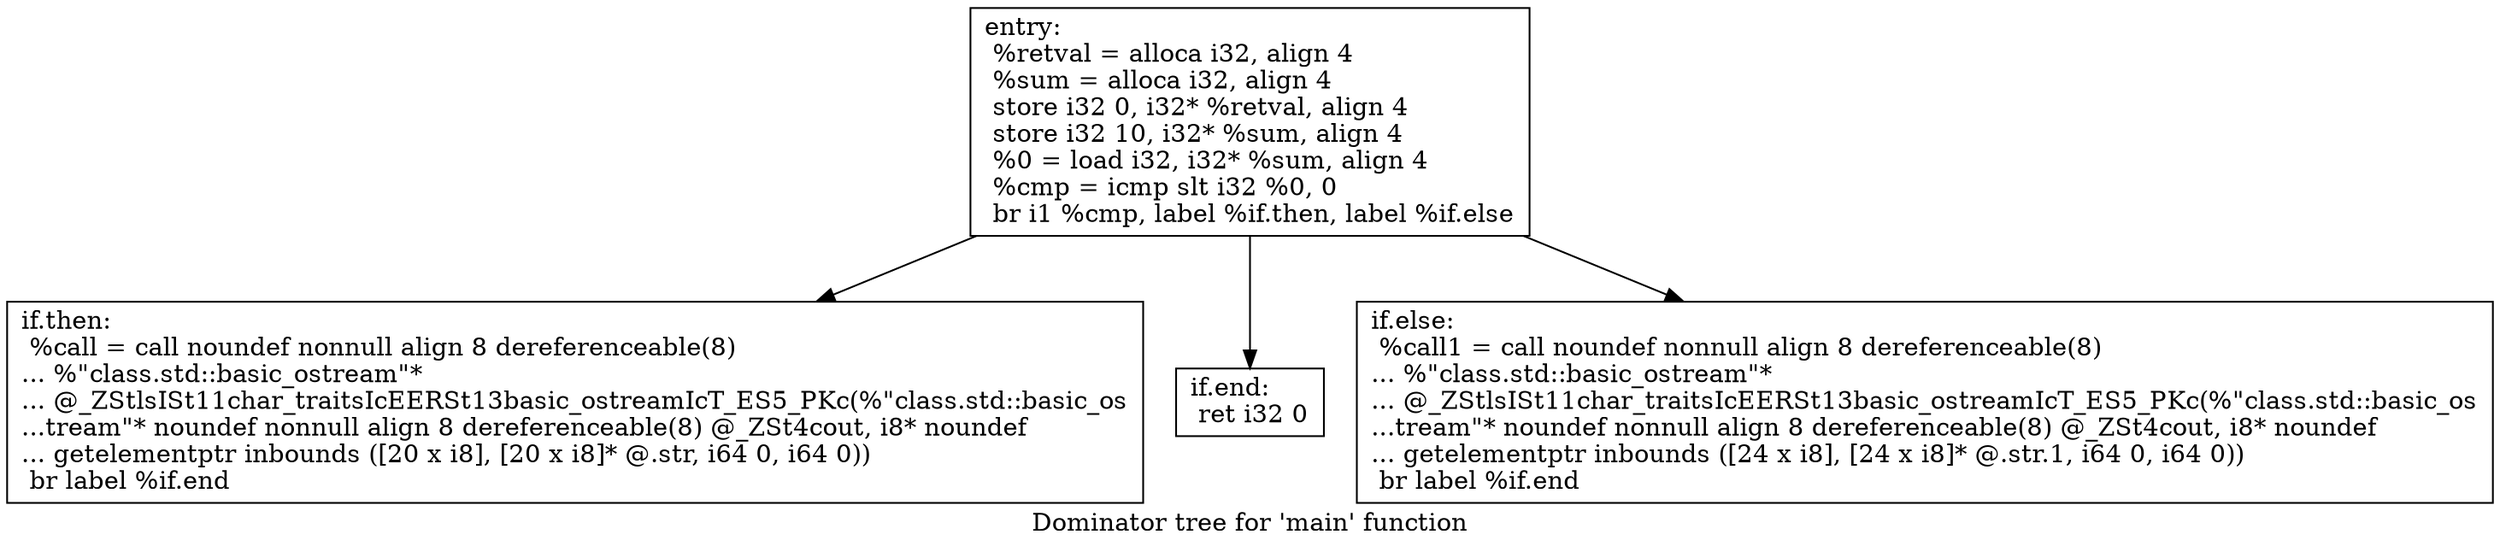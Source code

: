 digraph "Dominator tree for 'main' function" {
	label="Dominator tree for 'main' function";

	Node0x55810a2b98c0 [shape=record,label="{entry:\l  %retval = alloca i32, align 4\l  %sum = alloca i32, align 4\l  store i32 0, i32* %retval, align 4\l  store i32 10, i32* %sum, align 4\l  %0 = load i32, i32* %sum, align 4\l  %cmp = icmp slt i32 %0, 0\l  br i1 %cmp, label %if.then, label %if.else\l}"];
	Node0x55810a2b98c0 -> Node0x55810a2b9920;
	Node0x55810a2b98c0 -> Node0x55810a2b9980;
	Node0x55810a2b98c0 -> Node0x55810a2b99e0;
	Node0x55810a2b9920 [shape=record,label="{if.then:                                          \l  %call = call noundef nonnull align 8 dereferenceable(8)\l... %\"class.std::basic_ostream\"*\l... @_ZStlsISt11char_traitsIcEERSt13basic_ostreamIcT_ES5_PKc(%\"class.std::basic_os\l...tream\"* noundef nonnull align 8 dereferenceable(8) @_ZSt4cout, i8* noundef\l... getelementptr inbounds ([20 x i8], [20 x i8]* @.str, i64 0, i64 0))\l  br label %if.end\l}"];
	Node0x55810a2b9980 [shape=record,label="{if.end:                                           \l  ret i32 0\l}"];
	Node0x55810a2b99e0 [shape=record,label="{if.else:                                          \l  %call1 = call noundef nonnull align 8 dereferenceable(8)\l... %\"class.std::basic_ostream\"*\l... @_ZStlsISt11char_traitsIcEERSt13basic_ostreamIcT_ES5_PKc(%\"class.std::basic_os\l...tream\"* noundef nonnull align 8 dereferenceable(8) @_ZSt4cout, i8* noundef\l... getelementptr inbounds ([24 x i8], [24 x i8]* @.str.1, i64 0, i64 0))\l  br label %if.end\l}"];
}
